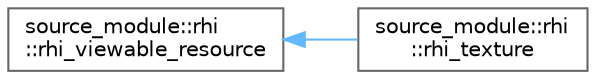 digraph "类继承关系图"
{
 // LATEX_PDF_SIZE
  bgcolor="transparent";
  edge [fontname=Helvetica,fontsize=10,labelfontname=Helvetica,labelfontsize=10];
  node [fontname=Helvetica,fontsize=10,shape=box,height=0.2,width=0.4];
  rankdir="LR";
  Node0 [id="Node000000",label="source_module::rhi\l::rhi_viewable_resource",height=0.2,width=0.4,color="grey40", fillcolor="white", style="filled",URL="$classsource__module_1_1rhi_1_1rhi__viewable__resource.html",tooltip=" "];
  Node0 -> Node1 [id="edge5934_Node000000_Node000001",dir="back",color="steelblue1",style="solid",tooltip=" "];
  Node1 [id="Node000001",label="source_module::rhi\l::rhi_texture",height=0.2,width=0.4,color="grey40", fillcolor="white", style="filled",URL="$classsource__module_1_1rhi_1_1rhi__texture.html",tooltip=" "];
}
